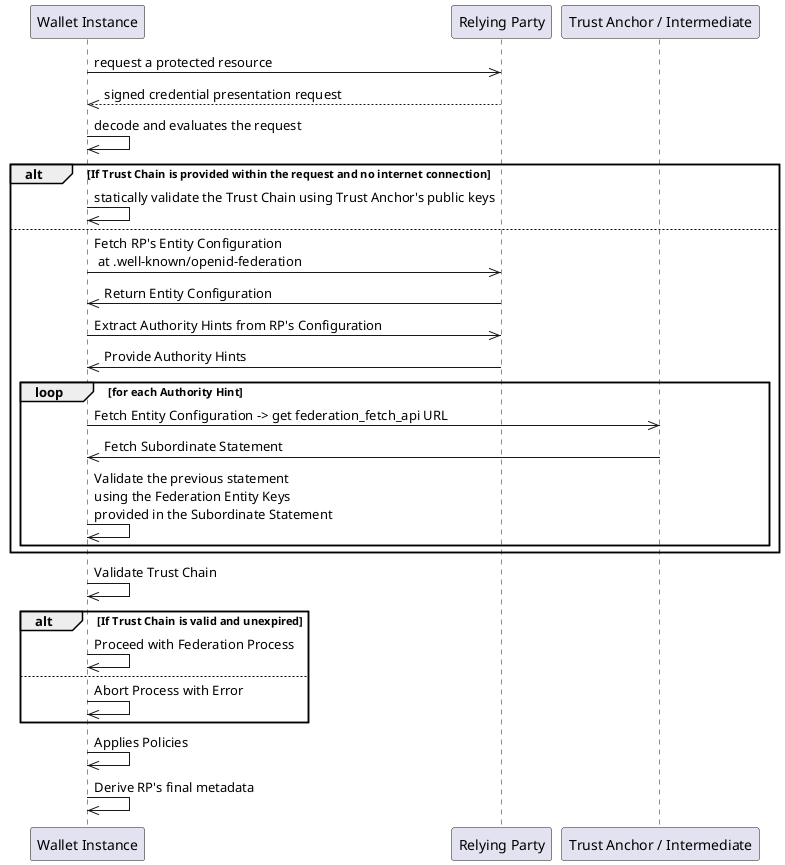 @startuml Relying Party Discovery
participant WalletInstance as "Wallet Instance"
participant CV as "Relying Party"
participant TA as "Trust Anchor / Intermediate"

WalletInstance ->> CV: request a protected resource
CV -->> WalletInstance: signed credential presentation request

WalletInstance ->> WalletInstance: decode and evaluates the request


alt If Trust Chain is provided within the request and no internet connection
    WalletInstance ->> WalletInstance: statically validate the Trust Chain using Trust Anchor's public keys
else
    WalletInstance ->> CV: Fetch RP's Entity Configuration\n at .well-known/openid-federation
    CV ->> WalletInstance: Return Entity Configuration

    WalletInstance ->> CV: Extract Authority Hints from RP's Configuration
    CV ->> WalletInstance: Provide Authority Hints

    loop for each Authority Hint
        WalletInstance ->> TA: Fetch Entity Configuration -> get federation_fetch_api URL
        TA ->> WalletInstance: Fetch Subordinate Statement
        WalletInstance ->> WalletInstance: Validate the previous statement\nusing the Federation Entity Keys\nprovided in the Subordinate Statement
    end

end

WalletInstance ->> WalletInstance: Validate Trust Chain

alt If Trust Chain is valid and unexpired
    WalletInstance ->> WalletInstance: Proceed with Federation Process
else
    WalletInstance ->> WalletInstance: Abort Process with Error
end

WalletInstance ->> WalletInstance: Applies Policies
WalletInstance ->> WalletInstance: Derive RP's final metadata
@enduml